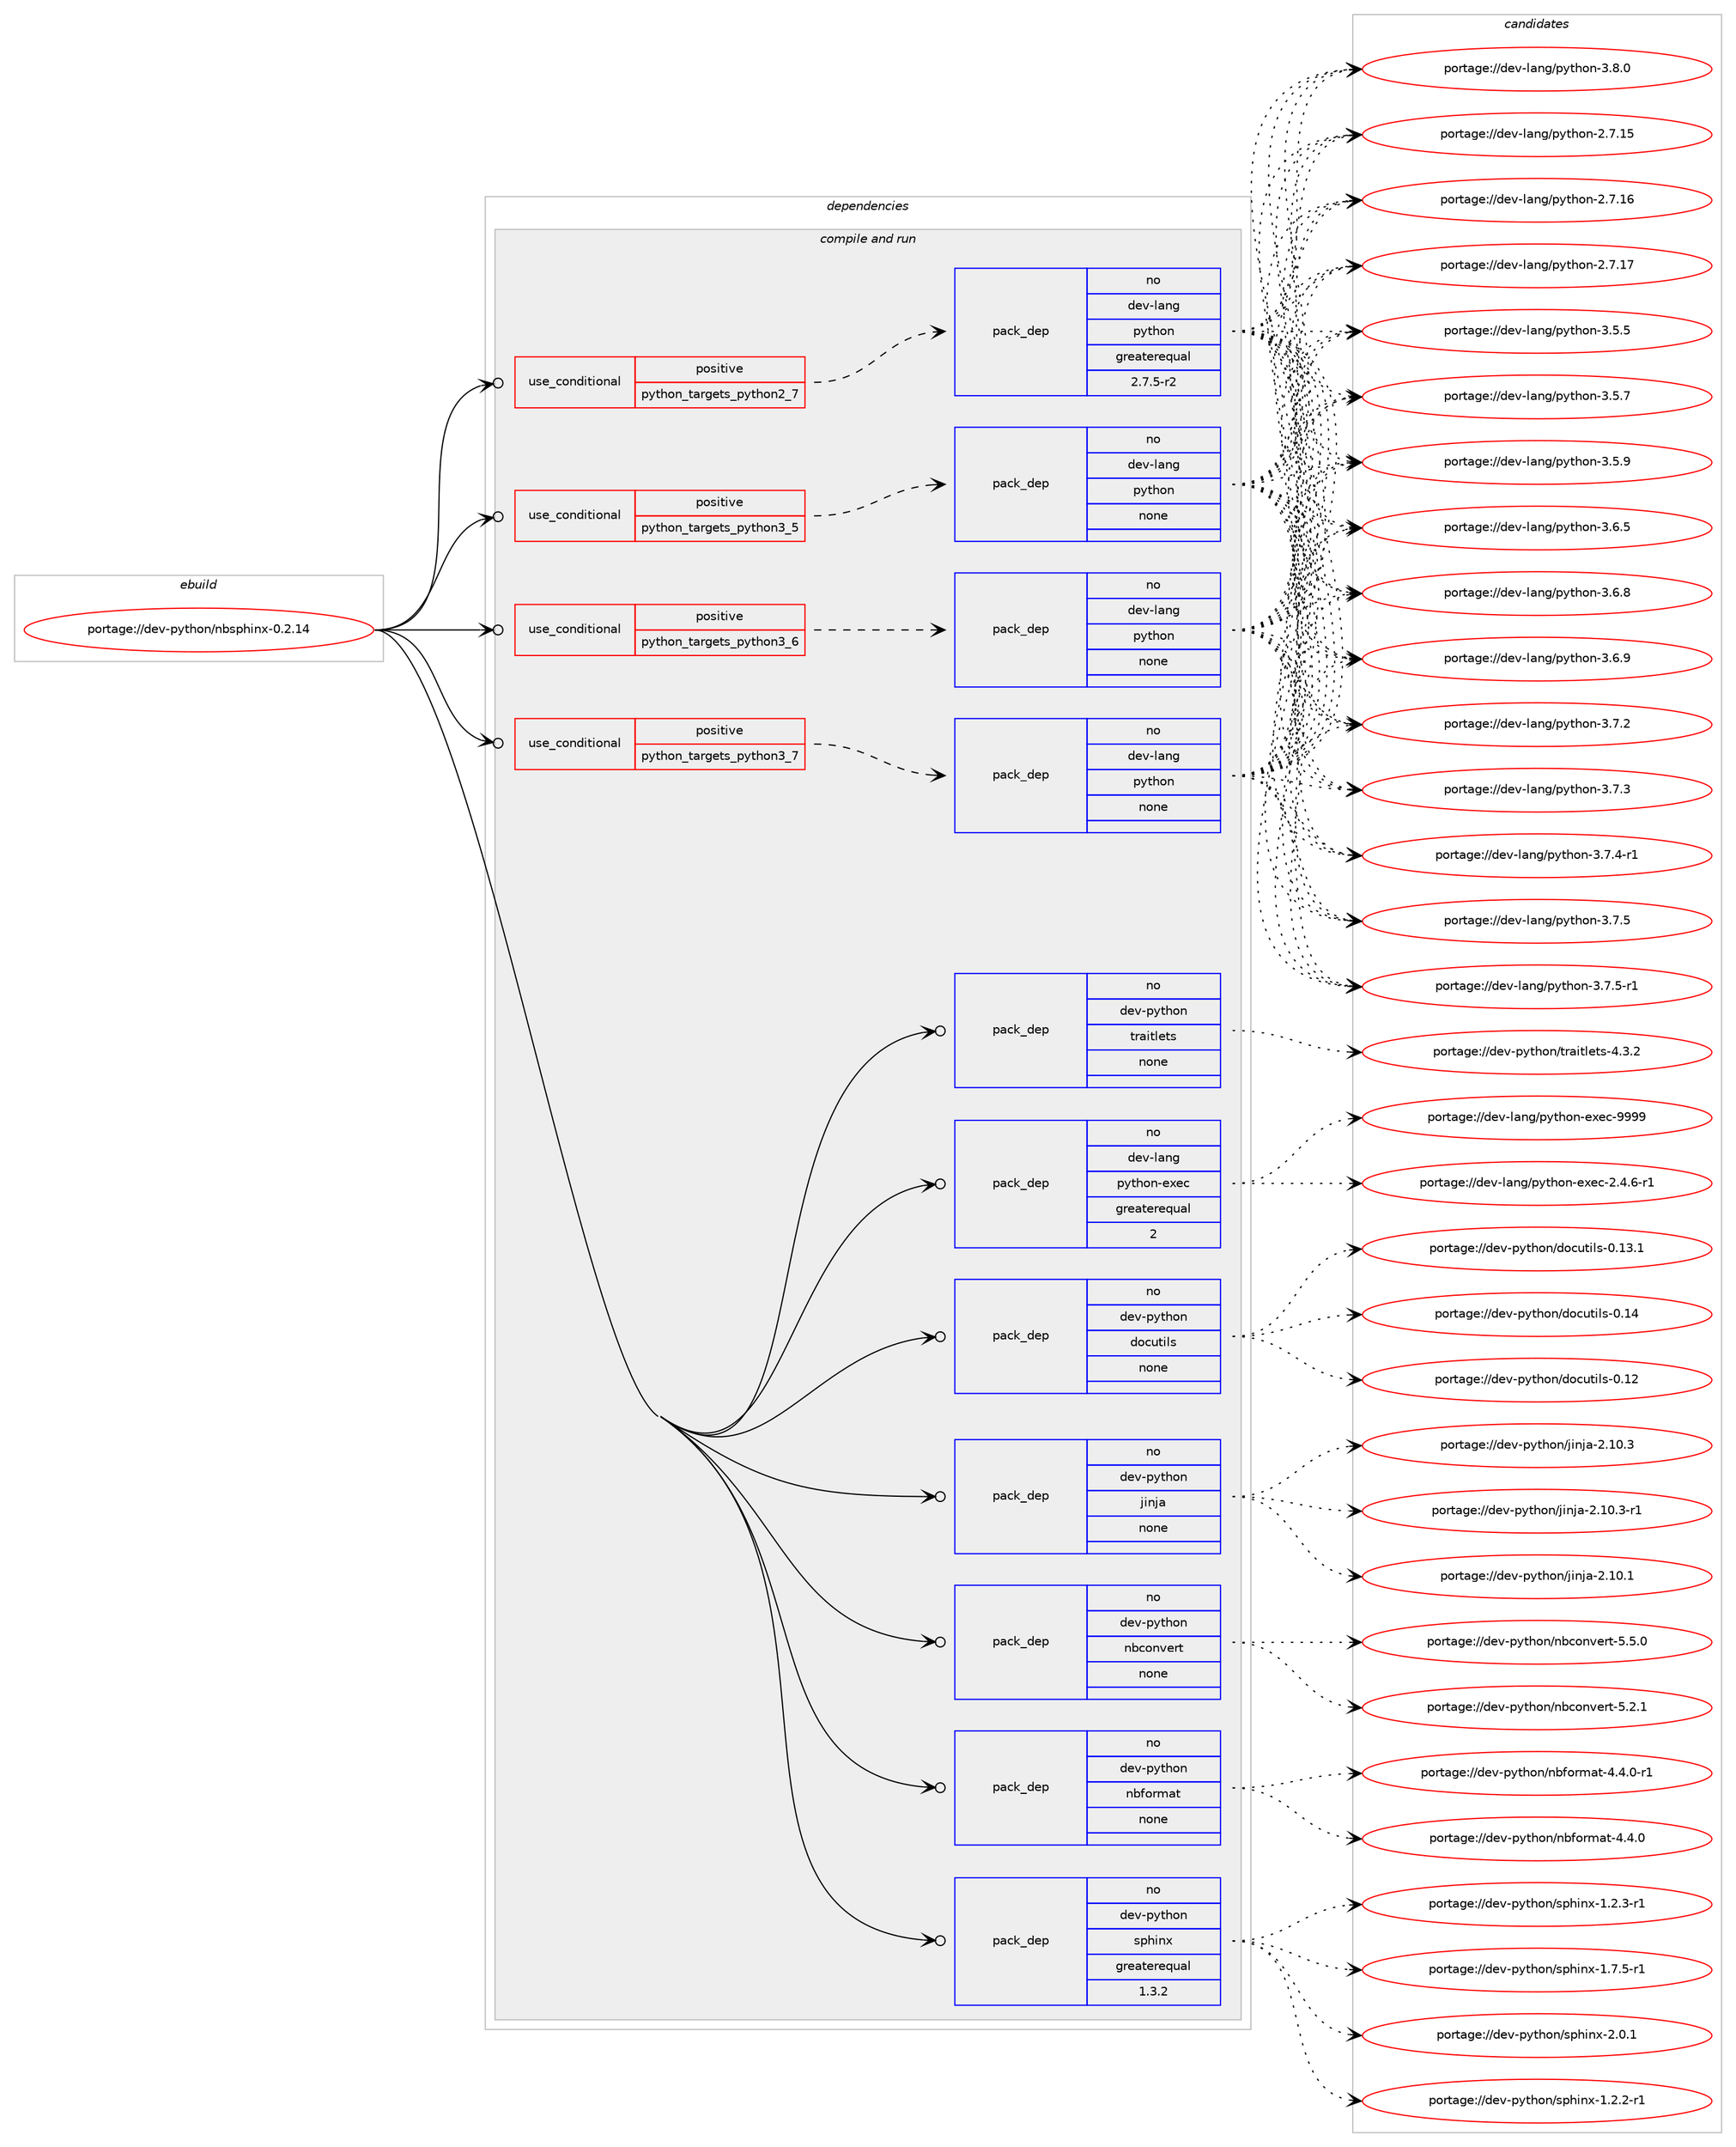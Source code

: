 digraph prolog {

# *************
# Graph options
# *************

newrank=true;
concentrate=true;
compound=true;
graph [rankdir=LR,fontname=Helvetica,fontsize=10,ranksep=1.5];#, ranksep=2.5, nodesep=0.2];
edge  [arrowhead=vee];
node  [fontname=Helvetica,fontsize=10];

# **********
# The ebuild
# **********

subgraph cluster_leftcol {
color=gray;
rank=same;
label=<<i>ebuild</i>>;
id [label="portage://dev-python/nbsphinx-0.2.14", color=red, width=4, href="../dev-python/nbsphinx-0.2.14.svg"];
}

# ****************
# The dependencies
# ****************

subgraph cluster_midcol {
color=gray;
label=<<i>dependencies</i>>;
subgraph cluster_compile {
fillcolor="#eeeeee";
style=filled;
label=<<i>compile</i>>;
}
subgraph cluster_compileandrun {
fillcolor="#eeeeee";
style=filled;
label=<<i>compile and run</i>>;
subgraph cond32226 {
dependency150941 [label=<<TABLE BORDER="0" CELLBORDER="1" CELLSPACING="0" CELLPADDING="4"><TR><TD ROWSPAN="3" CELLPADDING="10">use_conditional</TD></TR><TR><TD>positive</TD></TR><TR><TD>python_targets_python2_7</TD></TR></TABLE>>, shape=none, color=red];
subgraph pack115389 {
dependency150942 [label=<<TABLE BORDER="0" CELLBORDER="1" CELLSPACING="0" CELLPADDING="4" WIDTH="220"><TR><TD ROWSPAN="6" CELLPADDING="30">pack_dep</TD></TR><TR><TD WIDTH="110">no</TD></TR><TR><TD>dev-lang</TD></TR><TR><TD>python</TD></TR><TR><TD>greaterequal</TD></TR><TR><TD>2.7.5-r2</TD></TR></TABLE>>, shape=none, color=blue];
}
dependency150941:e -> dependency150942:w [weight=20,style="dashed",arrowhead="vee"];
}
id:e -> dependency150941:w [weight=20,style="solid",arrowhead="odotvee"];
subgraph cond32227 {
dependency150943 [label=<<TABLE BORDER="0" CELLBORDER="1" CELLSPACING="0" CELLPADDING="4"><TR><TD ROWSPAN="3" CELLPADDING="10">use_conditional</TD></TR><TR><TD>positive</TD></TR><TR><TD>python_targets_python3_5</TD></TR></TABLE>>, shape=none, color=red];
subgraph pack115390 {
dependency150944 [label=<<TABLE BORDER="0" CELLBORDER="1" CELLSPACING="0" CELLPADDING="4" WIDTH="220"><TR><TD ROWSPAN="6" CELLPADDING="30">pack_dep</TD></TR><TR><TD WIDTH="110">no</TD></TR><TR><TD>dev-lang</TD></TR><TR><TD>python</TD></TR><TR><TD>none</TD></TR><TR><TD></TD></TR></TABLE>>, shape=none, color=blue];
}
dependency150943:e -> dependency150944:w [weight=20,style="dashed",arrowhead="vee"];
}
id:e -> dependency150943:w [weight=20,style="solid",arrowhead="odotvee"];
subgraph cond32228 {
dependency150945 [label=<<TABLE BORDER="0" CELLBORDER="1" CELLSPACING="0" CELLPADDING="4"><TR><TD ROWSPAN="3" CELLPADDING="10">use_conditional</TD></TR><TR><TD>positive</TD></TR><TR><TD>python_targets_python3_6</TD></TR></TABLE>>, shape=none, color=red];
subgraph pack115391 {
dependency150946 [label=<<TABLE BORDER="0" CELLBORDER="1" CELLSPACING="0" CELLPADDING="4" WIDTH="220"><TR><TD ROWSPAN="6" CELLPADDING="30">pack_dep</TD></TR><TR><TD WIDTH="110">no</TD></TR><TR><TD>dev-lang</TD></TR><TR><TD>python</TD></TR><TR><TD>none</TD></TR><TR><TD></TD></TR></TABLE>>, shape=none, color=blue];
}
dependency150945:e -> dependency150946:w [weight=20,style="dashed",arrowhead="vee"];
}
id:e -> dependency150945:w [weight=20,style="solid",arrowhead="odotvee"];
subgraph cond32229 {
dependency150947 [label=<<TABLE BORDER="0" CELLBORDER="1" CELLSPACING="0" CELLPADDING="4"><TR><TD ROWSPAN="3" CELLPADDING="10">use_conditional</TD></TR><TR><TD>positive</TD></TR><TR><TD>python_targets_python3_7</TD></TR></TABLE>>, shape=none, color=red];
subgraph pack115392 {
dependency150948 [label=<<TABLE BORDER="0" CELLBORDER="1" CELLSPACING="0" CELLPADDING="4" WIDTH="220"><TR><TD ROWSPAN="6" CELLPADDING="30">pack_dep</TD></TR><TR><TD WIDTH="110">no</TD></TR><TR><TD>dev-lang</TD></TR><TR><TD>python</TD></TR><TR><TD>none</TD></TR><TR><TD></TD></TR></TABLE>>, shape=none, color=blue];
}
dependency150947:e -> dependency150948:w [weight=20,style="dashed",arrowhead="vee"];
}
id:e -> dependency150947:w [weight=20,style="solid",arrowhead="odotvee"];
subgraph pack115393 {
dependency150949 [label=<<TABLE BORDER="0" CELLBORDER="1" CELLSPACING="0" CELLPADDING="4" WIDTH="220"><TR><TD ROWSPAN="6" CELLPADDING="30">pack_dep</TD></TR><TR><TD WIDTH="110">no</TD></TR><TR><TD>dev-lang</TD></TR><TR><TD>python-exec</TD></TR><TR><TD>greaterequal</TD></TR><TR><TD>2</TD></TR></TABLE>>, shape=none, color=blue];
}
id:e -> dependency150949:w [weight=20,style="solid",arrowhead="odotvee"];
subgraph pack115394 {
dependency150950 [label=<<TABLE BORDER="0" CELLBORDER="1" CELLSPACING="0" CELLPADDING="4" WIDTH="220"><TR><TD ROWSPAN="6" CELLPADDING="30">pack_dep</TD></TR><TR><TD WIDTH="110">no</TD></TR><TR><TD>dev-python</TD></TR><TR><TD>docutils</TD></TR><TR><TD>none</TD></TR><TR><TD></TD></TR></TABLE>>, shape=none, color=blue];
}
id:e -> dependency150950:w [weight=20,style="solid",arrowhead="odotvee"];
subgraph pack115395 {
dependency150951 [label=<<TABLE BORDER="0" CELLBORDER="1" CELLSPACING="0" CELLPADDING="4" WIDTH="220"><TR><TD ROWSPAN="6" CELLPADDING="30">pack_dep</TD></TR><TR><TD WIDTH="110">no</TD></TR><TR><TD>dev-python</TD></TR><TR><TD>jinja</TD></TR><TR><TD>none</TD></TR><TR><TD></TD></TR></TABLE>>, shape=none, color=blue];
}
id:e -> dependency150951:w [weight=20,style="solid",arrowhead="odotvee"];
subgraph pack115396 {
dependency150952 [label=<<TABLE BORDER="0" CELLBORDER="1" CELLSPACING="0" CELLPADDING="4" WIDTH="220"><TR><TD ROWSPAN="6" CELLPADDING="30">pack_dep</TD></TR><TR><TD WIDTH="110">no</TD></TR><TR><TD>dev-python</TD></TR><TR><TD>nbconvert</TD></TR><TR><TD>none</TD></TR><TR><TD></TD></TR></TABLE>>, shape=none, color=blue];
}
id:e -> dependency150952:w [weight=20,style="solid",arrowhead="odotvee"];
subgraph pack115397 {
dependency150953 [label=<<TABLE BORDER="0" CELLBORDER="1" CELLSPACING="0" CELLPADDING="4" WIDTH="220"><TR><TD ROWSPAN="6" CELLPADDING="30">pack_dep</TD></TR><TR><TD WIDTH="110">no</TD></TR><TR><TD>dev-python</TD></TR><TR><TD>nbformat</TD></TR><TR><TD>none</TD></TR><TR><TD></TD></TR></TABLE>>, shape=none, color=blue];
}
id:e -> dependency150953:w [weight=20,style="solid",arrowhead="odotvee"];
subgraph pack115398 {
dependency150954 [label=<<TABLE BORDER="0" CELLBORDER="1" CELLSPACING="0" CELLPADDING="4" WIDTH="220"><TR><TD ROWSPAN="6" CELLPADDING="30">pack_dep</TD></TR><TR><TD WIDTH="110">no</TD></TR><TR><TD>dev-python</TD></TR><TR><TD>sphinx</TD></TR><TR><TD>greaterequal</TD></TR><TR><TD>1.3.2</TD></TR></TABLE>>, shape=none, color=blue];
}
id:e -> dependency150954:w [weight=20,style="solid",arrowhead="odotvee"];
subgraph pack115399 {
dependency150955 [label=<<TABLE BORDER="0" CELLBORDER="1" CELLSPACING="0" CELLPADDING="4" WIDTH="220"><TR><TD ROWSPAN="6" CELLPADDING="30">pack_dep</TD></TR><TR><TD WIDTH="110">no</TD></TR><TR><TD>dev-python</TD></TR><TR><TD>traitlets</TD></TR><TR><TD>none</TD></TR><TR><TD></TD></TR></TABLE>>, shape=none, color=blue];
}
id:e -> dependency150955:w [weight=20,style="solid",arrowhead="odotvee"];
}
subgraph cluster_run {
fillcolor="#eeeeee";
style=filled;
label=<<i>run</i>>;
}
}

# **************
# The candidates
# **************

subgraph cluster_choices {
rank=same;
color=gray;
label=<<i>candidates</i>>;

subgraph choice115389 {
color=black;
nodesep=1;
choiceportage10010111845108971101034711212111610411111045504655464953 [label="portage://dev-lang/python-2.7.15", color=red, width=4,href="../dev-lang/python-2.7.15.svg"];
choiceportage10010111845108971101034711212111610411111045504655464954 [label="portage://dev-lang/python-2.7.16", color=red, width=4,href="../dev-lang/python-2.7.16.svg"];
choiceportage10010111845108971101034711212111610411111045504655464955 [label="portage://dev-lang/python-2.7.17", color=red, width=4,href="../dev-lang/python-2.7.17.svg"];
choiceportage100101118451089711010347112121116104111110455146534653 [label="portage://dev-lang/python-3.5.5", color=red, width=4,href="../dev-lang/python-3.5.5.svg"];
choiceportage100101118451089711010347112121116104111110455146534655 [label="portage://dev-lang/python-3.5.7", color=red, width=4,href="../dev-lang/python-3.5.7.svg"];
choiceportage100101118451089711010347112121116104111110455146534657 [label="portage://dev-lang/python-3.5.9", color=red, width=4,href="../dev-lang/python-3.5.9.svg"];
choiceportage100101118451089711010347112121116104111110455146544653 [label="portage://dev-lang/python-3.6.5", color=red, width=4,href="../dev-lang/python-3.6.5.svg"];
choiceportage100101118451089711010347112121116104111110455146544656 [label="portage://dev-lang/python-3.6.8", color=red, width=4,href="../dev-lang/python-3.6.8.svg"];
choiceportage100101118451089711010347112121116104111110455146544657 [label="portage://dev-lang/python-3.6.9", color=red, width=4,href="../dev-lang/python-3.6.9.svg"];
choiceportage100101118451089711010347112121116104111110455146554650 [label="portage://dev-lang/python-3.7.2", color=red, width=4,href="../dev-lang/python-3.7.2.svg"];
choiceportage100101118451089711010347112121116104111110455146554651 [label="portage://dev-lang/python-3.7.3", color=red, width=4,href="../dev-lang/python-3.7.3.svg"];
choiceportage1001011184510897110103471121211161041111104551465546524511449 [label="portage://dev-lang/python-3.7.4-r1", color=red, width=4,href="../dev-lang/python-3.7.4-r1.svg"];
choiceportage100101118451089711010347112121116104111110455146554653 [label="portage://dev-lang/python-3.7.5", color=red, width=4,href="../dev-lang/python-3.7.5.svg"];
choiceportage1001011184510897110103471121211161041111104551465546534511449 [label="portage://dev-lang/python-3.7.5-r1", color=red, width=4,href="../dev-lang/python-3.7.5-r1.svg"];
choiceportage100101118451089711010347112121116104111110455146564648 [label="portage://dev-lang/python-3.8.0", color=red, width=4,href="../dev-lang/python-3.8.0.svg"];
dependency150942:e -> choiceportage10010111845108971101034711212111610411111045504655464953:w [style=dotted,weight="100"];
dependency150942:e -> choiceportage10010111845108971101034711212111610411111045504655464954:w [style=dotted,weight="100"];
dependency150942:e -> choiceportage10010111845108971101034711212111610411111045504655464955:w [style=dotted,weight="100"];
dependency150942:e -> choiceportage100101118451089711010347112121116104111110455146534653:w [style=dotted,weight="100"];
dependency150942:e -> choiceportage100101118451089711010347112121116104111110455146534655:w [style=dotted,weight="100"];
dependency150942:e -> choiceportage100101118451089711010347112121116104111110455146534657:w [style=dotted,weight="100"];
dependency150942:e -> choiceportage100101118451089711010347112121116104111110455146544653:w [style=dotted,weight="100"];
dependency150942:e -> choiceportage100101118451089711010347112121116104111110455146544656:w [style=dotted,weight="100"];
dependency150942:e -> choiceportage100101118451089711010347112121116104111110455146544657:w [style=dotted,weight="100"];
dependency150942:e -> choiceportage100101118451089711010347112121116104111110455146554650:w [style=dotted,weight="100"];
dependency150942:e -> choiceportage100101118451089711010347112121116104111110455146554651:w [style=dotted,weight="100"];
dependency150942:e -> choiceportage1001011184510897110103471121211161041111104551465546524511449:w [style=dotted,weight="100"];
dependency150942:e -> choiceportage100101118451089711010347112121116104111110455146554653:w [style=dotted,weight="100"];
dependency150942:e -> choiceportage1001011184510897110103471121211161041111104551465546534511449:w [style=dotted,weight="100"];
dependency150942:e -> choiceportage100101118451089711010347112121116104111110455146564648:w [style=dotted,weight="100"];
}
subgraph choice115390 {
color=black;
nodesep=1;
choiceportage10010111845108971101034711212111610411111045504655464953 [label="portage://dev-lang/python-2.7.15", color=red, width=4,href="../dev-lang/python-2.7.15.svg"];
choiceportage10010111845108971101034711212111610411111045504655464954 [label="portage://dev-lang/python-2.7.16", color=red, width=4,href="../dev-lang/python-2.7.16.svg"];
choiceportage10010111845108971101034711212111610411111045504655464955 [label="portage://dev-lang/python-2.7.17", color=red, width=4,href="../dev-lang/python-2.7.17.svg"];
choiceportage100101118451089711010347112121116104111110455146534653 [label="portage://dev-lang/python-3.5.5", color=red, width=4,href="../dev-lang/python-3.5.5.svg"];
choiceportage100101118451089711010347112121116104111110455146534655 [label="portage://dev-lang/python-3.5.7", color=red, width=4,href="../dev-lang/python-3.5.7.svg"];
choiceportage100101118451089711010347112121116104111110455146534657 [label="portage://dev-lang/python-3.5.9", color=red, width=4,href="../dev-lang/python-3.5.9.svg"];
choiceportage100101118451089711010347112121116104111110455146544653 [label="portage://dev-lang/python-3.6.5", color=red, width=4,href="../dev-lang/python-3.6.5.svg"];
choiceportage100101118451089711010347112121116104111110455146544656 [label="portage://dev-lang/python-3.6.8", color=red, width=4,href="../dev-lang/python-3.6.8.svg"];
choiceportage100101118451089711010347112121116104111110455146544657 [label="portage://dev-lang/python-3.6.9", color=red, width=4,href="../dev-lang/python-3.6.9.svg"];
choiceportage100101118451089711010347112121116104111110455146554650 [label="portage://dev-lang/python-3.7.2", color=red, width=4,href="../dev-lang/python-3.7.2.svg"];
choiceportage100101118451089711010347112121116104111110455146554651 [label="portage://dev-lang/python-3.7.3", color=red, width=4,href="../dev-lang/python-3.7.3.svg"];
choiceportage1001011184510897110103471121211161041111104551465546524511449 [label="portage://dev-lang/python-3.7.4-r1", color=red, width=4,href="../dev-lang/python-3.7.4-r1.svg"];
choiceportage100101118451089711010347112121116104111110455146554653 [label="portage://dev-lang/python-3.7.5", color=red, width=4,href="../dev-lang/python-3.7.5.svg"];
choiceportage1001011184510897110103471121211161041111104551465546534511449 [label="portage://dev-lang/python-3.7.5-r1", color=red, width=4,href="../dev-lang/python-3.7.5-r1.svg"];
choiceportage100101118451089711010347112121116104111110455146564648 [label="portage://dev-lang/python-3.8.0", color=red, width=4,href="../dev-lang/python-3.8.0.svg"];
dependency150944:e -> choiceportage10010111845108971101034711212111610411111045504655464953:w [style=dotted,weight="100"];
dependency150944:e -> choiceportage10010111845108971101034711212111610411111045504655464954:w [style=dotted,weight="100"];
dependency150944:e -> choiceportage10010111845108971101034711212111610411111045504655464955:w [style=dotted,weight="100"];
dependency150944:e -> choiceportage100101118451089711010347112121116104111110455146534653:w [style=dotted,weight="100"];
dependency150944:e -> choiceportage100101118451089711010347112121116104111110455146534655:w [style=dotted,weight="100"];
dependency150944:e -> choiceportage100101118451089711010347112121116104111110455146534657:w [style=dotted,weight="100"];
dependency150944:e -> choiceportage100101118451089711010347112121116104111110455146544653:w [style=dotted,weight="100"];
dependency150944:e -> choiceportage100101118451089711010347112121116104111110455146544656:w [style=dotted,weight="100"];
dependency150944:e -> choiceportage100101118451089711010347112121116104111110455146544657:w [style=dotted,weight="100"];
dependency150944:e -> choiceportage100101118451089711010347112121116104111110455146554650:w [style=dotted,weight="100"];
dependency150944:e -> choiceportage100101118451089711010347112121116104111110455146554651:w [style=dotted,weight="100"];
dependency150944:e -> choiceportage1001011184510897110103471121211161041111104551465546524511449:w [style=dotted,weight="100"];
dependency150944:e -> choiceportage100101118451089711010347112121116104111110455146554653:w [style=dotted,weight="100"];
dependency150944:e -> choiceportage1001011184510897110103471121211161041111104551465546534511449:w [style=dotted,weight="100"];
dependency150944:e -> choiceportage100101118451089711010347112121116104111110455146564648:w [style=dotted,weight="100"];
}
subgraph choice115391 {
color=black;
nodesep=1;
choiceportage10010111845108971101034711212111610411111045504655464953 [label="portage://dev-lang/python-2.7.15", color=red, width=4,href="../dev-lang/python-2.7.15.svg"];
choiceportage10010111845108971101034711212111610411111045504655464954 [label="portage://dev-lang/python-2.7.16", color=red, width=4,href="../dev-lang/python-2.7.16.svg"];
choiceportage10010111845108971101034711212111610411111045504655464955 [label="portage://dev-lang/python-2.7.17", color=red, width=4,href="../dev-lang/python-2.7.17.svg"];
choiceportage100101118451089711010347112121116104111110455146534653 [label="portage://dev-lang/python-3.5.5", color=red, width=4,href="../dev-lang/python-3.5.5.svg"];
choiceportage100101118451089711010347112121116104111110455146534655 [label="portage://dev-lang/python-3.5.7", color=red, width=4,href="../dev-lang/python-3.5.7.svg"];
choiceportage100101118451089711010347112121116104111110455146534657 [label="portage://dev-lang/python-3.5.9", color=red, width=4,href="../dev-lang/python-3.5.9.svg"];
choiceportage100101118451089711010347112121116104111110455146544653 [label="portage://dev-lang/python-3.6.5", color=red, width=4,href="../dev-lang/python-3.6.5.svg"];
choiceportage100101118451089711010347112121116104111110455146544656 [label="portage://dev-lang/python-3.6.8", color=red, width=4,href="../dev-lang/python-3.6.8.svg"];
choiceportage100101118451089711010347112121116104111110455146544657 [label="portage://dev-lang/python-3.6.9", color=red, width=4,href="../dev-lang/python-3.6.9.svg"];
choiceportage100101118451089711010347112121116104111110455146554650 [label="portage://dev-lang/python-3.7.2", color=red, width=4,href="../dev-lang/python-3.7.2.svg"];
choiceportage100101118451089711010347112121116104111110455146554651 [label="portage://dev-lang/python-3.7.3", color=red, width=4,href="../dev-lang/python-3.7.3.svg"];
choiceportage1001011184510897110103471121211161041111104551465546524511449 [label="portage://dev-lang/python-3.7.4-r1", color=red, width=4,href="../dev-lang/python-3.7.4-r1.svg"];
choiceportage100101118451089711010347112121116104111110455146554653 [label="portage://dev-lang/python-3.7.5", color=red, width=4,href="../dev-lang/python-3.7.5.svg"];
choiceportage1001011184510897110103471121211161041111104551465546534511449 [label="portage://dev-lang/python-3.7.5-r1", color=red, width=4,href="../dev-lang/python-3.7.5-r1.svg"];
choiceportage100101118451089711010347112121116104111110455146564648 [label="portage://dev-lang/python-3.8.0", color=red, width=4,href="../dev-lang/python-3.8.0.svg"];
dependency150946:e -> choiceportage10010111845108971101034711212111610411111045504655464953:w [style=dotted,weight="100"];
dependency150946:e -> choiceportage10010111845108971101034711212111610411111045504655464954:w [style=dotted,weight="100"];
dependency150946:e -> choiceportage10010111845108971101034711212111610411111045504655464955:w [style=dotted,weight="100"];
dependency150946:e -> choiceportage100101118451089711010347112121116104111110455146534653:w [style=dotted,weight="100"];
dependency150946:e -> choiceportage100101118451089711010347112121116104111110455146534655:w [style=dotted,weight="100"];
dependency150946:e -> choiceportage100101118451089711010347112121116104111110455146534657:w [style=dotted,weight="100"];
dependency150946:e -> choiceportage100101118451089711010347112121116104111110455146544653:w [style=dotted,weight="100"];
dependency150946:e -> choiceportage100101118451089711010347112121116104111110455146544656:w [style=dotted,weight="100"];
dependency150946:e -> choiceportage100101118451089711010347112121116104111110455146544657:w [style=dotted,weight="100"];
dependency150946:e -> choiceportage100101118451089711010347112121116104111110455146554650:w [style=dotted,weight="100"];
dependency150946:e -> choiceportage100101118451089711010347112121116104111110455146554651:w [style=dotted,weight="100"];
dependency150946:e -> choiceportage1001011184510897110103471121211161041111104551465546524511449:w [style=dotted,weight="100"];
dependency150946:e -> choiceportage100101118451089711010347112121116104111110455146554653:w [style=dotted,weight="100"];
dependency150946:e -> choiceportage1001011184510897110103471121211161041111104551465546534511449:w [style=dotted,weight="100"];
dependency150946:e -> choiceportage100101118451089711010347112121116104111110455146564648:w [style=dotted,weight="100"];
}
subgraph choice115392 {
color=black;
nodesep=1;
choiceportage10010111845108971101034711212111610411111045504655464953 [label="portage://dev-lang/python-2.7.15", color=red, width=4,href="../dev-lang/python-2.7.15.svg"];
choiceportage10010111845108971101034711212111610411111045504655464954 [label="portage://dev-lang/python-2.7.16", color=red, width=4,href="../dev-lang/python-2.7.16.svg"];
choiceportage10010111845108971101034711212111610411111045504655464955 [label="portage://dev-lang/python-2.7.17", color=red, width=4,href="../dev-lang/python-2.7.17.svg"];
choiceportage100101118451089711010347112121116104111110455146534653 [label="portage://dev-lang/python-3.5.5", color=red, width=4,href="../dev-lang/python-3.5.5.svg"];
choiceportage100101118451089711010347112121116104111110455146534655 [label="portage://dev-lang/python-3.5.7", color=red, width=4,href="../dev-lang/python-3.5.7.svg"];
choiceportage100101118451089711010347112121116104111110455146534657 [label="portage://dev-lang/python-3.5.9", color=red, width=4,href="../dev-lang/python-3.5.9.svg"];
choiceportage100101118451089711010347112121116104111110455146544653 [label="portage://dev-lang/python-3.6.5", color=red, width=4,href="../dev-lang/python-3.6.5.svg"];
choiceportage100101118451089711010347112121116104111110455146544656 [label="portage://dev-lang/python-3.6.8", color=red, width=4,href="../dev-lang/python-3.6.8.svg"];
choiceportage100101118451089711010347112121116104111110455146544657 [label="portage://dev-lang/python-3.6.9", color=red, width=4,href="../dev-lang/python-3.6.9.svg"];
choiceportage100101118451089711010347112121116104111110455146554650 [label="portage://dev-lang/python-3.7.2", color=red, width=4,href="../dev-lang/python-3.7.2.svg"];
choiceportage100101118451089711010347112121116104111110455146554651 [label="portage://dev-lang/python-3.7.3", color=red, width=4,href="../dev-lang/python-3.7.3.svg"];
choiceportage1001011184510897110103471121211161041111104551465546524511449 [label="portage://dev-lang/python-3.7.4-r1", color=red, width=4,href="../dev-lang/python-3.7.4-r1.svg"];
choiceportage100101118451089711010347112121116104111110455146554653 [label="portage://dev-lang/python-3.7.5", color=red, width=4,href="../dev-lang/python-3.7.5.svg"];
choiceportage1001011184510897110103471121211161041111104551465546534511449 [label="portage://dev-lang/python-3.7.5-r1", color=red, width=4,href="../dev-lang/python-3.7.5-r1.svg"];
choiceportage100101118451089711010347112121116104111110455146564648 [label="portage://dev-lang/python-3.8.0", color=red, width=4,href="../dev-lang/python-3.8.0.svg"];
dependency150948:e -> choiceportage10010111845108971101034711212111610411111045504655464953:w [style=dotted,weight="100"];
dependency150948:e -> choiceportage10010111845108971101034711212111610411111045504655464954:w [style=dotted,weight="100"];
dependency150948:e -> choiceportage10010111845108971101034711212111610411111045504655464955:w [style=dotted,weight="100"];
dependency150948:e -> choiceportage100101118451089711010347112121116104111110455146534653:w [style=dotted,weight="100"];
dependency150948:e -> choiceportage100101118451089711010347112121116104111110455146534655:w [style=dotted,weight="100"];
dependency150948:e -> choiceportage100101118451089711010347112121116104111110455146534657:w [style=dotted,weight="100"];
dependency150948:e -> choiceportage100101118451089711010347112121116104111110455146544653:w [style=dotted,weight="100"];
dependency150948:e -> choiceportage100101118451089711010347112121116104111110455146544656:w [style=dotted,weight="100"];
dependency150948:e -> choiceportage100101118451089711010347112121116104111110455146544657:w [style=dotted,weight="100"];
dependency150948:e -> choiceportage100101118451089711010347112121116104111110455146554650:w [style=dotted,weight="100"];
dependency150948:e -> choiceportage100101118451089711010347112121116104111110455146554651:w [style=dotted,weight="100"];
dependency150948:e -> choiceportage1001011184510897110103471121211161041111104551465546524511449:w [style=dotted,weight="100"];
dependency150948:e -> choiceportage100101118451089711010347112121116104111110455146554653:w [style=dotted,weight="100"];
dependency150948:e -> choiceportage1001011184510897110103471121211161041111104551465546534511449:w [style=dotted,weight="100"];
dependency150948:e -> choiceportage100101118451089711010347112121116104111110455146564648:w [style=dotted,weight="100"];
}
subgraph choice115393 {
color=black;
nodesep=1;
choiceportage10010111845108971101034711212111610411111045101120101994550465246544511449 [label="portage://dev-lang/python-exec-2.4.6-r1", color=red, width=4,href="../dev-lang/python-exec-2.4.6-r1.svg"];
choiceportage10010111845108971101034711212111610411111045101120101994557575757 [label="portage://dev-lang/python-exec-9999", color=red, width=4,href="../dev-lang/python-exec-9999.svg"];
dependency150949:e -> choiceportage10010111845108971101034711212111610411111045101120101994550465246544511449:w [style=dotted,weight="100"];
dependency150949:e -> choiceportage10010111845108971101034711212111610411111045101120101994557575757:w [style=dotted,weight="100"];
}
subgraph choice115394 {
color=black;
nodesep=1;
choiceportage1001011184511212111610411111047100111991171161051081154548464950 [label="portage://dev-python/docutils-0.12", color=red, width=4,href="../dev-python/docutils-0.12.svg"];
choiceportage10010111845112121116104111110471001119911711610510811545484649514649 [label="portage://dev-python/docutils-0.13.1", color=red, width=4,href="../dev-python/docutils-0.13.1.svg"];
choiceportage1001011184511212111610411111047100111991171161051081154548464952 [label="portage://dev-python/docutils-0.14", color=red, width=4,href="../dev-python/docutils-0.14.svg"];
dependency150950:e -> choiceportage1001011184511212111610411111047100111991171161051081154548464950:w [style=dotted,weight="100"];
dependency150950:e -> choiceportage10010111845112121116104111110471001119911711610510811545484649514649:w [style=dotted,weight="100"];
dependency150950:e -> choiceportage1001011184511212111610411111047100111991171161051081154548464952:w [style=dotted,weight="100"];
}
subgraph choice115395 {
color=black;
nodesep=1;
choiceportage10010111845112121116104111110471061051101069745504649484649 [label="portage://dev-python/jinja-2.10.1", color=red, width=4,href="../dev-python/jinja-2.10.1.svg"];
choiceportage10010111845112121116104111110471061051101069745504649484651 [label="portage://dev-python/jinja-2.10.3", color=red, width=4,href="../dev-python/jinja-2.10.3.svg"];
choiceportage100101118451121211161041111104710610511010697455046494846514511449 [label="portage://dev-python/jinja-2.10.3-r1", color=red, width=4,href="../dev-python/jinja-2.10.3-r1.svg"];
dependency150951:e -> choiceportage10010111845112121116104111110471061051101069745504649484649:w [style=dotted,weight="100"];
dependency150951:e -> choiceportage10010111845112121116104111110471061051101069745504649484651:w [style=dotted,weight="100"];
dependency150951:e -> choiceportage100101118451121211161041111104710610511010697455046494846514511449:w [style=dotted,weight="100"];
}
subgraph choice115396 {
color=black;
nodesep=1;
choiceportage10010111845112121116104111110471109899111110118101114116455346504649 [label="portage://dev-python/nbconvert-5.2.1", color=red, width=4,href="../dev-python/nbconvert-5.2.1.svg"];
choiceportage10010111845112121116104111110471109899111110118101114116455346534648 [label="portage://dev-python/nbconvert-5.5.0", color=red, width=4,href="../dev-python/nbconvert-5.5.0.svg"];
dependency150952:e -> choiceportage10010111845112121116104111110471109899111110118101114116455346504649:w [style=dotted,weight="100"];
dependency150952:e -> choiceportage10010111845112121116104111110471109899111110118101114116455346534648:w [style=dotted,weight="100"];
}
subgraph choice115397 {
color=black;
nodesep=1;
choiceportage10010111845112121116104111110471109810211111410997116455246524648 [label="portage://dev-python/nbformat-4.4.0", color=red, width=4,href="../dev-python/nbformat-4.4.0.svg"];
choiceportage100101118451121211161041111104711098102111114109971164552465246484511449 [label="portage://dev-python/nbformat-4.4.0-r1", color=red, width=4,href="../dev-python/nbformat-4.4.0-r1.svg"];
dependency150953:e -> choiceportage10010111845112121116104111110471109810211111410997116455246524648:w [style=dotted,weight="100"];
dependency150953:e -> choiceportage100101118451121211161041111104711098102111114109971164552465246484511449:w [style=dotted,weight="100"];
}
subgraph choice115398 {
color=black;
nodesep=1;
choiceportage10010111845112121116104111110471151121041051101204549465046504511449 [label="portage://dev-python/sphinx-1.2.2-r1", color=red, width=4,href="../dev-python/sphinx-1.2.2-r1.svg"];
choiceportage10010111845112121116104111110471151121041051101204549465046514511449 [label="portage://dev-python/sphinx-1.2.3-r1", color=red, width=4,href="../dev-python/sphinx-1.2.3-r1.svg"];
choiceportage10010111845112121116104111110471151121041051101204549465546534511449 [label="portage://dev-python/sphinx-1.7.5-r1", color=red, width=4,href="../dev-python/sphinx-1.7.5-r1.svg"];
choiceportage1001011184511212111610411111047115112104105110120455046484649 [label="portage://dev-python/sphinx-2.0.1", color=red, width=4,href="../dev-python/sphinx-2.0.1.svg"];
dependency150954:e -> choiceportage10010111845112121116104111110471151121041051101204549465046504511449:w [style=dotted,weight="100"];
dependency150954:e -> choiceportage10010111845112121116104111110471151121041051101204549465046514511449:w [style=dotted,weight="100"];
dependency150954:e -> choiceportage10010111845112121116104111110471151121041051101204549465546534511449:w [style=dotted,weight="100"];
dependency150954:e -> choiceportage1001011184511212111610411111047115112104105110120455046484649:w [style=dotted,weight="100"];
}
subgraph choice115399 {
color=black;
nodesep=1;
choiceportage100101118451121211161041111104711611497105116108101116115455246514650 [label="portage://dev-python/traitlets-4.3.2", color=red, width=4,href="../dev-python/traitlets-4.3.2.svg"];
dependency150955:e -> choiceportage100101118451121211161041111104711611497105116108101116115455246514650:w [style=dotted,weight="100"];
}
}

}
